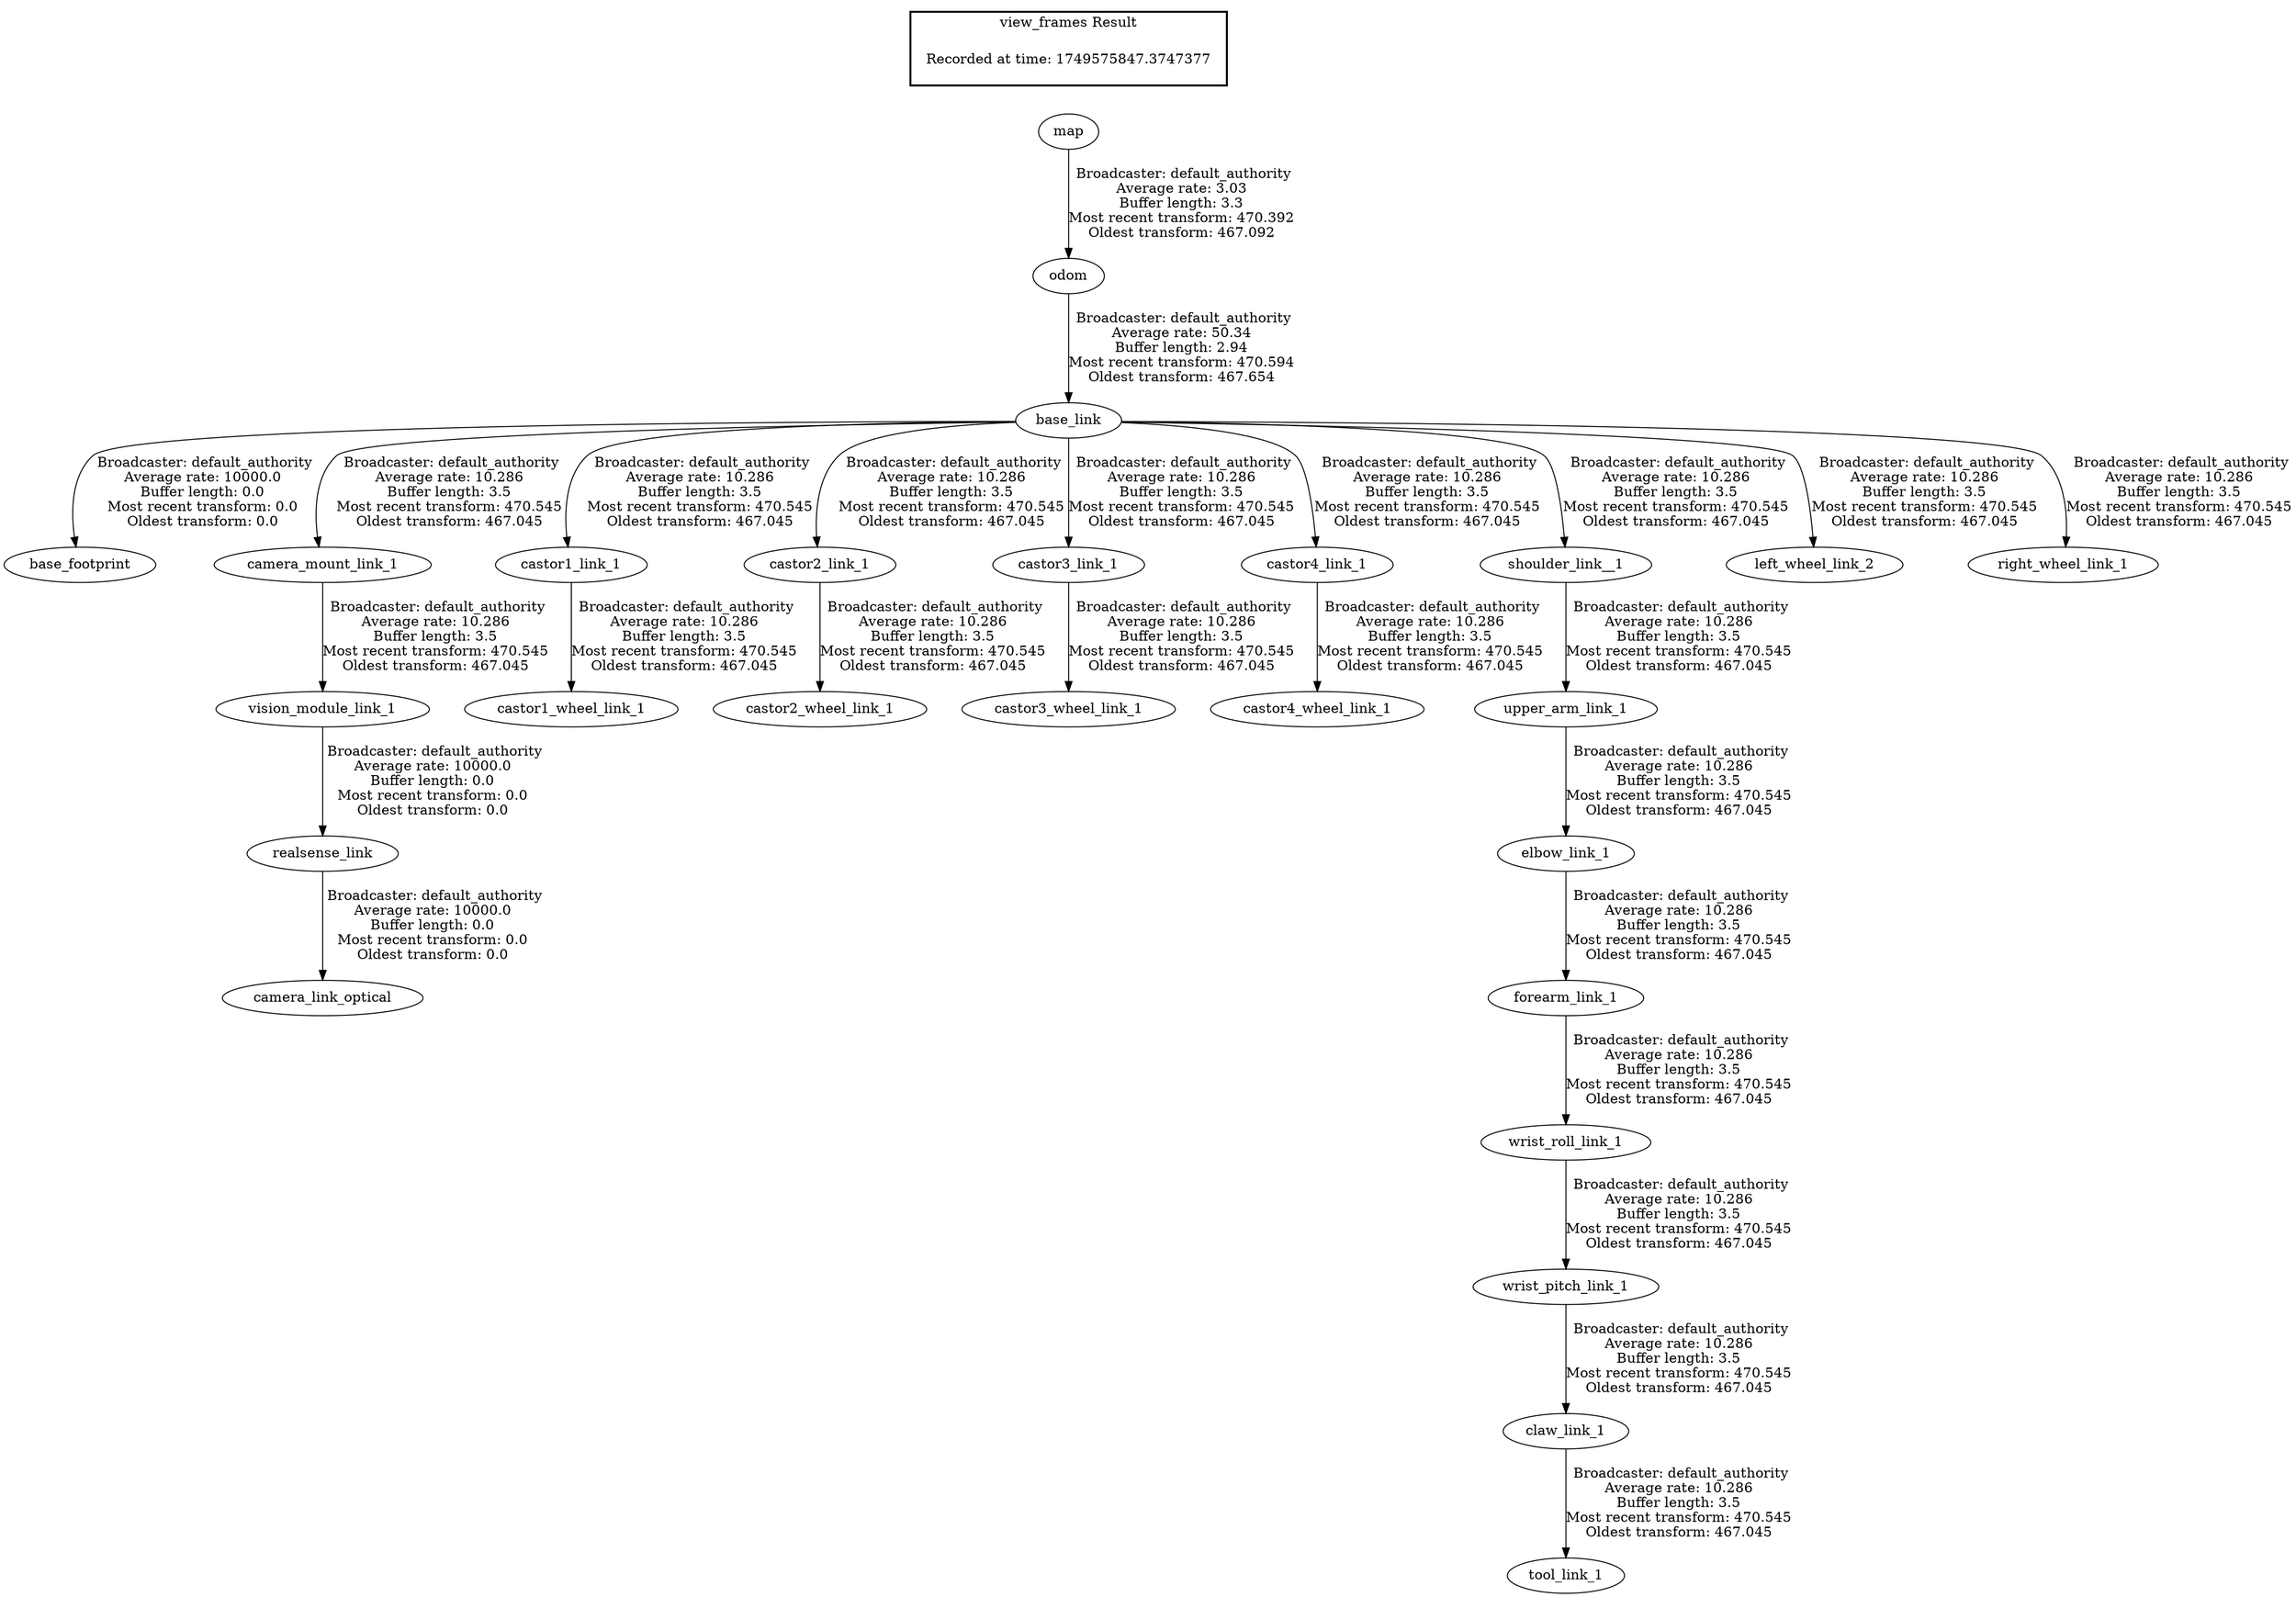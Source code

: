 digraph G {
"map" -> "odom"[label=" Broadcaster: default_authority\nAverage rate: 3.03\nBuffer length: 3.3\nMost recent transform: 470.392\nOldest transform: 467.092\n"];
"base_link" -> "base_footprint"[label=" Broadcaster: default_authority\nAverage rate: 10000.0\nBuffer length: 0.0\nMost recent transform: 0.0\nOldest transform: 0.0\n"];
"odom" -> "base_link"[label=" Broadcaster: default_authority\nAverage rate: 50.34\nBuffer length: 2.94\nMost recent transform: 470.594\nOldest transform: 467.654\n"];
"realsense_link" -> "camera_link_optical"[label=" Broadcaster: default_authority\nAverage rate: 10000.0\nBuffer length: 0.0\nMost recent transform: 0.0\nOldest transform: 0.0\n"];
"vision_module_link_1" -> "realsense_link"[label=" Broadcaster: default_authority\nAverage rate: 10000.0\nBuffer length: 0.0\nMost recent transform: 0.0\nOldest transform: 0.0\n"];
"camera_mount_link_1" -> "vision_module_link_1"[label=" Broadcaster: default_authority\nAverage rate: 10.286\nBuffer length: 3.5\nMost recent transform: 470.545\nOldest transform: 467.045\n"];
"base_link" -> "camera_mount_link_1"[label=" Broadcaster: default_authority\nAverage rate: 10.286\nBuffer length: 3.5\nMost recent transform: 470.545\nOldest transform: 467.045\n"];
"base_link" -> "castor1_link_1"[label=" Broadcaster: default_authority\nAverage rate: 10.286\nBuffer length: 3.5\nMost recent transform: 470.545\nOldest transform: 467.045\n"];
"castor1_link_1" -> "castor1_wheel_link_1"[label=" Broadcaster: default_authority\nAverage rate: 10.286\nBuffer length: 3.5\nMost recent transform: 470.545\nOldest transform: 467.045\n"];
"base_link" -> "castor2_link_1"[label=" Broadcaster: default_authority\nAverage rate: 10.286\nBuffer length: 3.5\nMost recent transform: 470.545\nOldest transform: 467.045\n"];
"castor2_link_1" -> "castor2_wheel_link_1"[label=" Broadcaster: default_authority\nAverage rate: 10.286\nBuffer length: 3.5\nMost recent transform: 470.545\nOldest transform: 467.045\n"];
"castor3_link_1" -> "castor3_wheel_link_1"[label=" Broadcaster: default_authority\nAverage rate: 10.286\nBuffer length: 3.5\nMost recent transform: 470.545\nOldest transform: 467.045\n"];
"base_link" -> "castor3_link_1"[label=" Broadcaster: default_authority\nAverage rate: 10.286\nBuffer length: 3.5\nMost recent transform: 470.545\nOldest transform: 467.045\n"];
"base_link" -> "castor4_link_1"[label=" Broadcaster: default_authority\nAverage rate: 10.286\nBuffer length: 3.5\nMost recent transform: 470.545\nOldest transform: 467.045\n"];
"castor4_link_1" -> "castor4_wheel_link_1"[label=" Broadcaster: default_authority\nAverage rate: 10.286\nBuffer length: 3.5\nMost recent transform: 470.545\nOldest transform: 467.045\n"];
"upper_arm_link_1" -> "elbow_link_1"[label=" Broadcaster: default_authority\nAverage rate: 10.286\nBuffer length: 3.5\nMost recent transform: 470.545\nOldest transform: 467.045\n"];
"shoulder_link__1" -> "upper_arm_link_1"[label=" Broadcaster: default_authority\nAverage rate: 10.286\nBuffer length: 3.5\nMost recent transform: 470.545\nOldest transform: 467.045\n"];
"elbow_link_1" -> "forearm_link_1"[label=" Broadcaster: default_authority\nAverage rate: 10.286\nBuffer length: 3.5\nMost recent transform: 470.545\nOldest transform: 467.045\n"];
"wrist_pitch_link_1" -> "claw_link_1"[label=" Broadcaster: default_authority\nAverage rate: 10.286\nBuffer length: 3.5\nMost recent transform: 470.545\nOldest transform: 467.045\n"];
"wrist_roll_link_1" -> "wrist_pitch_link_1"[label=" Broadcaster: default_authority\nAverage rate: 10.286\nBuffer length: 3.5\nMost recent transform: 470.545\nOldest transform: 467.045\n"];
"base_link" -> "left_wheel_link_2"[label=" Broadcaster: default_authority\nAverage rate: 10.286\nBuffer length: 3.5\nMost recent transform: 470.545\nOldest transform: 467.045\n"];
"base_link" -> "right_wheel_link_1"[label=" Broadcaster: default_authority\nAverage rate: 10.286\nBuffer length: 3.5\nMost recent transform: 470.545\nOldest transform: 467.045\n"];
"base_link" -> "shoulder_link__1"[label=" Broadcaster: default_authority\nAverage rate: 10.286\nBuffer length: 3.5\nMost recent transform: 470.545\nOldest transform: 467.045\n"];
"claw_link_1" -> "tool_link_1"[label=" Broadcaster: default_authority\nAverage rate: 10.286\nBuffer length: 3.5\nMost recent transform: 470.545\nOldest transform: 467.045\n"];
"forearm_link_1" -> "wrist_roll_link_1"[label=" Broadcaster: default_authority\nAverage rate: 10.286\nBuffer length: 3.5\nMost recent transform: 470.545\nOldest transform: 467.045\n"];
edge [style=invis];
 subgraph cluster_legend { style=bold; color=black; label ="view_frames Result";
"Recorded at time: 1749575847.3747377"[ shape=plaintext ] ;
}->"map";
}